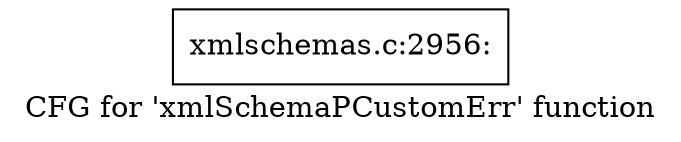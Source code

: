 digraph "CFG for 'xmlSchemaPCustomErr' function" {
	label="CFG for 'xmlSchemaPCustomErr' function";

	Node0x4d24620 [shape=record,label="{xmlschemas.c:2956:}"];
}

